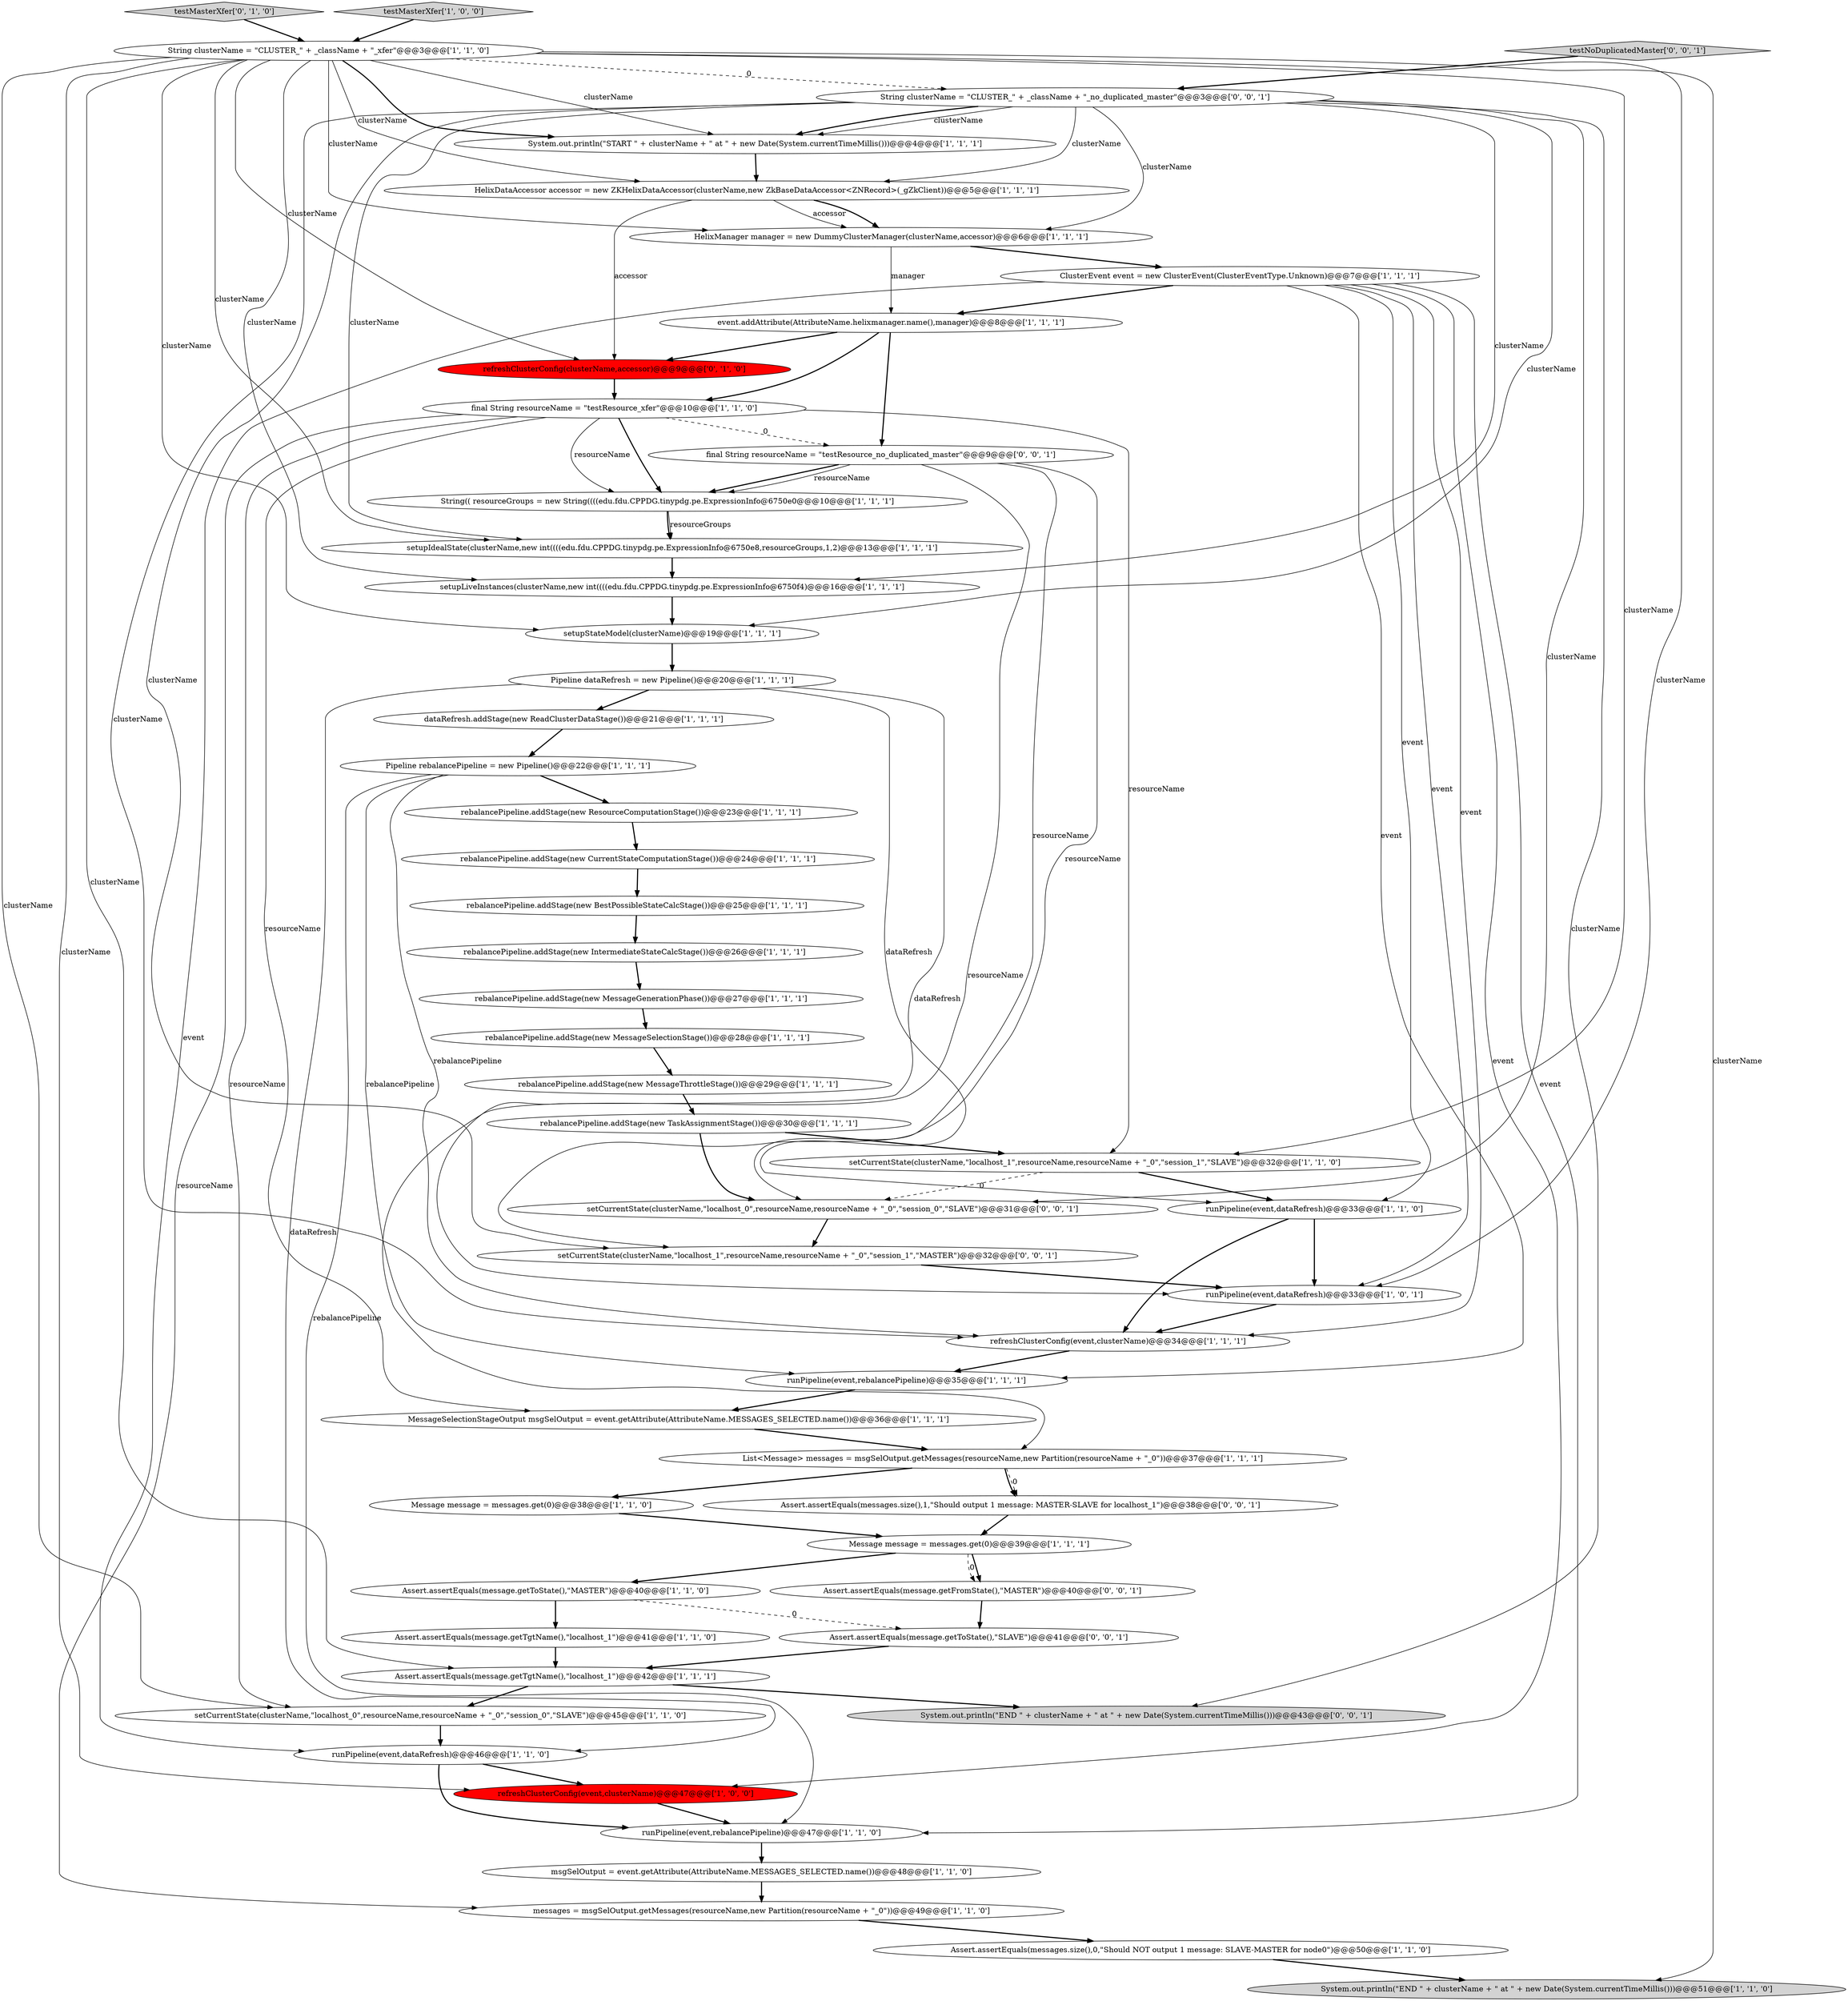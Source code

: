 digraph {
15 [style = filled, label = "System.out.println(\"END \" + clusterName + \" at \" + new Date(System.currentTimeMillis()))@@@51@@@['1', '1', '0']", fillcolor = lightgray, shape = ellipse image = "AAA0AAABBB1BBB"];
17 [style = filled, label = "Assert.assertEquals(messages.size(),0,\"Should NOT output 1 message: SLAVE-MASTER for node0\")@@@50@@@['1', '1', '0']", fillcolor = white, shape = ellipse image = "AAA0AAABBB1BBB"];
7 [style = filled, label = "messages = msgSelOutput.getMessages(resourceName,new Partition(resourceName + \"_0\"))@@@49@@@['1', '1', '0']", fillcolor = white, shape = ellipse image = "AAA0AAABBB1BBB"];
28 [style = filled, label = "refreshClusterConfig(event,clusterName)@@@47@@@['1', '0', '0']", fillcolor = red, shape = ellipse image = "AAA1AAABBB1BBB"];
43 [style = filled, label = "testMasterXfer['0', '1', '0']", fillcolor = lightgray, shape = diamond image = "AAA0AAABBB2BBB"];
38 [style = filled, label = "String clusterName = \"CLUSTER_\" + _className + \"_xfer\"@@@3@@@['1', '1', '0']", fillcolor = white, shape = ellipse image = "AAA0AAABBB1BBB"];
39 [style = filled, label = "Pipeline dataRefresh = new Pipeline()@@@20@@@['1', '1', '1']", fillcolor = white, shape = ellipse image = "AAA0AAABBB1BBB"];
12 [style = filled, label = "HelixManager manager = new DummyClusterManager(clusterName,accessor)@@@6@@@['1', '1', '1']", fillcolor = white, shape = ellipse image = "AAA0AAABBB1BBB"];
5 [style = filled, label = "setupLiveInstances(clusterName,new int((((edu.fdu.CPPDG.tinypdg.pe.ExpressionInfo@6750f4)@@@16@@@['1', '1', '1']", fillcolor = white, shape = ellipse image = "AAA0AAABBB1BBB"];
37 [style = filled, label = "msgSelOutput = event.getAttribute(AttributeName.MESSAGES_SELECTED.name())@@@48@@@['1', '1', '0']", fillcolor = white, shape = ellipse image = "AAA0AAABBB1BBB"];
27 [style = filled, label = "String(( resourceGroups = new String((((edu.fdu.CPPDG.tinypdg.pe.ExpressionInfo@6750e0@@@10@@@['1', '1', '1']", fillcolor = white, shape = ellipse image = "AAA0AAABBB1BBB"];
1 [style = filled, label = "List<Message> messages = msgSelOutput.getMessages(resourceName,new Partition(resourceName + \"_0\"))@@@37@@@['1', '1', '1']", fillcolor = white, shape = ellipse image = "AAA0AAABBB1BBB"];
16 [style = filled, label = "rebalancePipeline.addStage(new MessageThrottleStage())@@@29@@@['1', '1', '1']", fillcolor = white, shape = ellipse image = "AAA0AAABBB1BBB"];
45 [style = filled, label = "testNoDuplicatedMaster['0', '0', '1']", fillcolor = lightgray, shape = diamond image = "AAA0AAABBB3BBB"];
19 [style = filled, label = "MessageSelectionStageOutput msgSelOutput = event.getAttribute(AttributeName.MESSAGES_SELECTED.name())@@@36@@@['1', '1', '1']", fillcolor = white, shape = ellipse image = "AAA0AAABBB1BBB"];
22 [style = filled, label = "Assert.assertEquals(message.getToState(),\"MASTER\")@@@40@@@['1', '1', '0']", fillcolor = white, shape = ellipse image = "AAA0AAABBB1BBB"];
30 [style = filled, label = "setCurrentState(clusterName,\"localhost_0\",resourceName,resourceName + \"_0\",\"session_0\",\"SLAVE\")@@@45@@@['1', '1', '0']", fillcolor = white, shape = ellipse image = "AAA0AAABBB1BBB"];
41 [style = filled, label = "testMasterXfer['1', '0', '0']", fillcolor = lightgray, shape = diamond image = "AAA0AAABBB1BBB"];
47 [style = filled, label = "System.out.println(\"END \" + clusterName + \" at \" + new Date(System.currentTimeMillis()))@@@43@@@['0', '0', '1']", fillcolor = lightgray, shape = ellipse image = "AAA0AAABBB3BBB"];
49 [style = filled, label = "setCurrentState(clusterName,\"localhost_0\",resourceName,resourceName + \"_0\",\"session_0\",\"SLAVE\")@@@31@@@['0', '0', '1']", fillcolor = white, shape = ellipse image = "AAA0AAABBB3BBB"];
36 [style = filled, label = "Message message = messages.get(0)@@@39@@@['1', '1', '1']", fillcolor = white, shape = ellipse image = "AAA0AAABBB1BBB"];
24 [style = filled, label = "final String resourceName = \"testResource_xfer\"@@@10@@@['1', '1', '0']", fillcolor = white, shape = ellipse image = "AAA0AAABBB1BBB"];
35 [style = filled, label = "ClusterEvent event = new ClusterEvent(ClusterEventType.Unknown)@@@7@@@['1', '1', '1']", fillcolor = white, shape = ellipse image = "AAA0AAABBB1BBB"];
29 [style = filled, label = "setupIdealState(clusterName,new int((((edu.fdu.CPPDG.tinypdg.pe.ExpressionInfo@6750e8,resourceGroups,1,2)@@@13@@@['1', '1', '1']", fillcolor = white, shape = ellipse image = "AAA0AAABBB1BBB"];
32 [style = filled, label = "HelixDataAccessor accessor = new ZKHelixDataAccessor(clusterName,new ZkBaseDataAccessor<ZNRecord>(_gZkClient))@@@5@@@['1', '1', '1']", fillcolor = white, shape = ellipse image = "AAA0AAABBB1BBB"];
48 [style = filled, label = "Assert.assertEquals(message.getFromState(),\"MASTER\")@@@40@@@['0', '0', '1']", fillcolor = white, shape = ellipse image = "AAA0AAABBB3BBB"];
33 [style = filled, label = "Message message = messages.get(0)@@@38@@@['1', '1', '0']", fillcolor = white, shape = ellipse image = "AAA0AAABBB1BBB"];
34 [style = filled, label = "rebalancePipeline.addStage(new MessageGenerationPhase())@@@27@@@['1', '1', '1']", fillcolor = white, shape = ellipse image = "AAA0AAABBB1BBB"];
46 [style = filled, label = "Assert.assertEquals(messages.size(),1,\"Should output 1 message: MASTER-SLAVE for localhost_1\")@@@38@@@['0', '0', '1']", fillcolor = white, shape = ellipse image = "AAA0AAABBB3BBB"];
51 [style = filled, label = "final String resourceName = \"testResource_no_duplicated_master\"@@@9@@@['0', '0', '1']", fillcolor = white, shape = ellipse image = "AAA0AAABBB3BBB"];
25 [style = filled, label = "runPipeline(event,dataRefresh)@@@33@@@['1', '0', '1']", fillcolor = white, shape = ellipse image = "AAA0AAABBB1BBB"];
26 [style = filled, label = "rebalancePipeline.addStage(new CurrentStateComputationStage())@@@24@@@['1', '1', '1']", fillcolor = white, shape = ellipse image = "AAA0AAABBB1BBB"];
3 [style = filled, label = "rebalancePipeline.addStage(new MessageSelectionStage())@@@28@@@['1', '1', '1']", fillcolor = white, shape = ellipse image = "AAA0AAABBB1BBB"];
40 [style = filled, label = "setCurrentState(clusterName,\"localhost_1\",resourceName,resourceName + \"_0\",\"session_1\",\"SLAVE\")@@@32@@@['1', '1', '0']", fillcolor = white, shape = ellipse image = "AAA0AAABBB1BBB"];
31 [style = filled, label = "runPipeline(event,rebalancePipeline)@@@47@@@['1', '1', '0']", fillcolor = white, shape = ellipse image = "AAA0AAABBB1BBB"];
44 [style = filled, label = "refreshClusterConfig(clusterName,accessor)@@@9@@@['0', '1', '0']", fillcolor = red, shape = ellipse image = "AAA1AAABBB2BBB"];
13 [style = filled, label = "setupStateModel(clusterName)@@@19@@@['1', '1', '1']", fillcolor = white, shape = ellipse image = "AAA0AAABBB1BBB"];
21 [style = filled, label = "rebalancePipeline.addStage(new TaskAssignmentStage())@@@30@@@['1', '1', '1']", fillcolor = white, shape = ellipse image = "AAA0AAABBB1BBB"];
42 [style = filled, label = "System.out.println(\"START \" + clusterName + \" at \" + new Date(System.currentTimeMillis()))@@@4@@@['1', '1', '1']", fillcolor = white, shape = ellipse image = "AAA0AAABBB1BBB"];
52 [style = filled, label = "setCurrentState(clusterName,\"localhost_1\",resourceName,resourceName + \"_0\",\"session_1\",\"MASTER\")@@@32@@@['0', '0', '1']", fillcolor = white, shape = ellipse image = "AAA0AAABBB3BBB"];
8 [style = filled, label = "Pipeline rebalancePipeline = new Pipeline()@@@22@@@['1', '1', '1']", fillcolor = white, shape = ellipse image = "AAA0AAABBB1BBB"];
9 [style = filled, label = "refreshClusterConfig(event,clusterName)@@@34@@@['1', '1', '1']", fillcolor = white, shape = ellipse image = "AAA0AAABBB1BBB"];
23 [style = filled, label = "rebalancePipeline.addStage(new ResourceComputationStage())@@@23@@@['1', '1', '1']", fillcolor = white, shape = ellipse image = "AAA0AAABBB1BBB"];
0 [style = filled, label = "runPipeline(event,dataRefresh)@@@33@@@['1', '1', '0']", fillcolor = white, shape = ellipse image = "AAA0AAABBB1BBB"];
14 [style = filled, label = "Assert.assertEquals(message.getTgtName(),\"localhost_1\")@@@42@@@['1', '1', '1']", fillcolor = white, shape = ellipse image = "AAA0AAABBB1BBB"];
10 [style = filled, label = "rebalancePipeline.addStage(new IntermediateStateCalcStage())@@@26@@@['1', '1', '1']", fillcolor = white, shape = ellipse image = "AAA0AAABBB1BBB"];
53 [style = filled, label = "String clusterName = \"CLUSTER_\" + _className + \"_no_duplicated_master\"@@@3@@@['0', '0', '1']", fillcolor = white, shape = ellipse image = "AAA0AAABBB3BBB"];
11 [style = filled, label = "Assert.assertEquals(message.getTgtName(),\"localhost_1\")@@@41@@@['1', '1', '0']", fillcolor = white, shape = ellipse image = "AAA0AAABBB1BBB"];
20 [style = filled, label = "rebalancePipeline.addStage(new BestPossibleStateCalcStage())@@@25@@@['1', '1', '1']", fillcolor = white, shape = ellipse image = "AAA0AAABBB1BBB"];
4 [style = filled, label = "event.addAttribute(AttributeName.helixmanager.name(),manager)@@@8@@@['1', '1', '1']", fillcolor = white, shape = ellipse image = "AAA0AAABBB1BBB"];
50 [style = filled, label = "Assert.assertEquals(message.getToState(),\"SLAVE\")@@@41@@@['0', '0', '1']", fillcolor = white, shape = ellipse image = "AAA0AAABBB3BBB"];
18 [style = filled, label = "runPipeline(event,rebalancePipeline)@@@35@@@['1', '1', '1']", fillcolor = white, shape = ellipse image = "AAA0AAABBB1BBB"];
2 [style = filled, label = "runPipeline(event,dataRefresh)@@@46@@@['1', '1', '0']", fillcolor = white, shape = ellipse image = "AAA0AAABBB1BBB"];
6 [style = filled, label = "dataRefresh.addStage(new ReadClusterDataStage())@@@21@@@['1', '1', '1']", fillcolor = white, shape = ellipse image = "AAA0AAABBB1BBB"];
31->37 [style = bold, label=""];
53->13 [style = solid, label="clusterName"];
35->25 [style = solid, label="event"];
29->5 [style = bold, label=""];
32->12 [style = solid, label="accessor"];
39->25 [style = solid, label="dataRefresh"];
11->14 [style = bold, label=""];
32->12 [style = bold, label=""];
35->31 [style = solid, label="event"];
27->29 [style = solid, label="resourceGroups"];
53->47 [style = solid, label="clusterName"];
39->6 [style = bold, label=""];
51->1 [style = solid, label="resourceName"];
3->16 [style = bold, label=""];
38->42 [style = bold, label=""];
24->40 [style = solid, label="resourceName"];
4->44 [style = bold, label=""];
38->44 [style = solid, label="clusterName"];
51->49 [style = solid, label="resourceName"];
1->46 [style = bold, label=""];
19->1 [style = bold, label=""];
1->33 [style = bold, label=""];
0->25 [style = bold, label=""];
35->0 [style = solid, label="event"];
24->19 [style = solid, label="resourceName"];
2->28 [style = bold, label=""];
24->27 [style = bold, label=""];
38->32 [style = solid, label="clusterName"];
2->31 [style = bold, label=""];
8->9 [style = solid, label="rebalancePipeline"];
53->12 [style = solid, label="clusterName"];
40->49 [style = dashed, label="0"];
14->30 [style = bold, label=""];
8->23 [style = bold, label=""];
38->15 [style = solid, label="clusterName"];
40->0 [style = bold, label=""];
53->42 [style = solid, label="clusterName"];
18->19 [style = bold, label=""];
48->50 [style = bold, label=""];
24->51 [style = dashed, label="0"];
46->36 [style = bold, label=""];
38->14 [style = solid, label="clusterName"];
12->35 [style = bold, label=""];
38->42 [style = solid, label="clusterName"];
24->7 [style = solid, label="resourceName"];
53->49 [style = solid, label="clusterName"];
10->34 [style = bold, label=""];
8->18 [style = solid, label="rebalancePipeline"];
35->2 [style = solid, label="event"];
53->5 [style = solid, label="clusterName"];
12->4 [style = solid, label="manager"];
1->46 [style = dashed, label="0"];
33->36 [style = bold, label=""];
35->28 [style = solid, label="event"];
17->15 [style = bold, label=""];
42->32 [style = bold, label=""];
51->27 [style = bold, label=""];
41->38 [style = bold, label=""];
53->29 [style = solid, label="clusterName"];
27->29 [style = bold, label=""];
22->11 [style = bold, label=""];
26->20 [style = bold, label=""];
53->9 [style = solid, label="clusterName"];
51->27 [style = solid, label="resourceName"];
4->24 [style = bold, label=""];
7->17 [style = bold, label=""];
28->31 [style = bold, label=""];
25->9 [style = bold, label=""];
53->42 [style = bold, label=""];
13->39 [style = bold, label=""];
38->40 [style = solid, label="clusterName"];
50->14 [style = bold, label=""];
45->53 [style = bold, label=""];
36->48 [style = dashed, label="0"];
38->5 [style = solid, label="clusterName"];
37->7 [style = bold, label=""];
32->44 [style = solid, label="accessor"];
51->52 [style = solid, label="resourceName"];
38->29 [style = solid, label="clusterName"];
9->18 [style = bold, label=""];
43->38 [style = bold, label=""];
39->2 [style = solid, label="dataRefresh"];
5->13 [style = bold, label=""];
38->25 [style = solid, label="clusterName"];
38->53 [style = dashed, label="0"];
14->47 [style = bold, label=""];
21->49 [style = bold, label=""];
53->52 [style = solid, label="clusterName"];
44->24 [style = bold, label=""];
4->51 [style = bold, label=""];
53->32 [style = solid, label="clusterName"];
39->0 [style = solid, label="dataRefresh"];
0->9 [style = bold, label=""];
23->26 [style = bold, label=""];
38->12 [style = solid, label="clusterName"];
35->9 [style = solid, label="event"];
24->30 [style = solid, label="resourceName"];
38->28 [style = solid, label="clusterName"];
22->50 [style = dashed, label="0"];
35->4 [style = bold, label=""];
8->31 [style = solid, label="rebalancePipeline"];
20->10 [style = bold, label=""];
38->30 [style = solid, label="clusterName"];
52->25 [style = bold, label=""];
49->52 [style = bold, label=""];
24->27 [style = solid, label="resourceName"];
34->3 [style = bold, label=""];
16->21 [style = bold, label=""];
6->8 [style = bold, label=""];
36->48 [style = bold, label=""];
21->40 [style = bold, label=""];
35->18 [style = solid, label="event"];
30->2 [style = bold, label=""];
38->13 [style = solid, label="clusterName"];
36->22 [style = bold, label=""];
}
